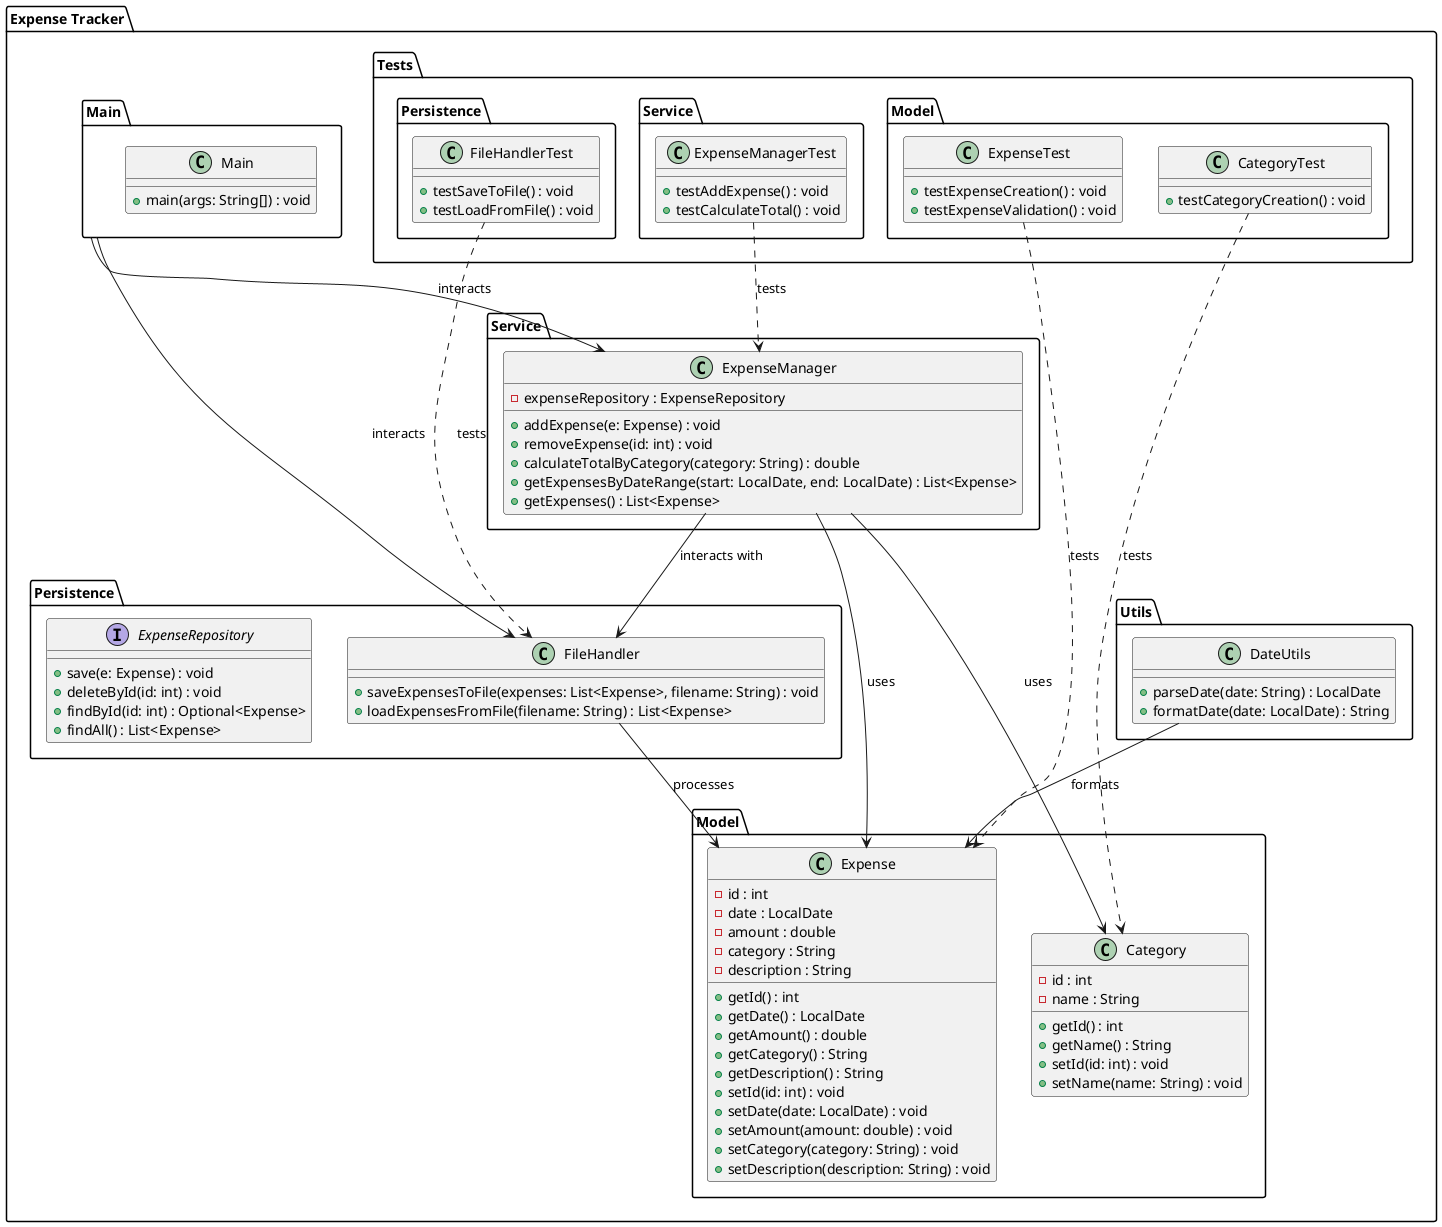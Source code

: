 @startuml

package "Expense Tracker" {

    package "Model" {
        class Expense {
            - id : int
            - date : LocalDate
            - amount : double
            - category : String
            - description : String
            + getId() : int
            + getDate() : LocalDate
            + getAmount() : double
            + getCategory() : String
            + getDescription() : String
            + setId(id: int) : void
            + setDate(date: LocalDate) : void
            + setAmount(amount: double) : void
            + setCategory(category: String) : void
            + setDescription(description: String) : void
        }

        class Category {
            - id : int
            - name : String
            + getId() : int
            + getName() : String
            + setId(id: int) : void
            + setName(name: String) : void
        }
    }

    package "Service" {
        class ExpenseManager {
            - expenseRepository : ExpenseRepository
            + addExpense(e: Expense) : void
            + removeExpense(id: int) : void
            + calculateTotalByCategory(category: String) : double
            + getExpensesByDateRange(start: LocalDate, end: LocalDate) : List<Expense>
            + getExpenses() : List<Expense>
        }
    }

    package "Persistence" {
        class FileHandler {
            + saveExpensesToFile(expenses: List<Expense>, filename: String) : void
            + loadExpensesFromFile(filename: String) : List<Expense>
        }

        interface ExpenseRepository {
            + save(e: Expense) : void
            + deleteById(id: int) : void
            + findById(id: int) : Optional<Expense>
            + findAll() : List<Expense>
        }
    }

    package "Utils" {
        class DateUtils {
            + parseDate(date: String) : LocalDate
            + formatDate(date: LocalDate) : String
        }
    }

    package "Tests" {
        package "Model" {
            class ExpenseTest {
                + testExpenseCreation() : void
                + testExpenseValidation() : void
            }
            class CategoryTest {
                + testCategoryCreation() : void
            }
        }

        package "Service" {
            class ExpenseManagerTest {
                + testAddExpense() : void
                + testCalculateTotal() : void
            }
        }

        package "Persistence" {
            class FileHandlerTest {
                + testSaveToFile() : void
                + testLoadFromFile() : void
            }
        }
    }

    package "Main" {
        class Main {
            + main(args: String[]) : void
        }
    }

    Main --> ExpenseManager : interacts
    Main --> FileHandler : interacts
    ExpenseManager --> Expense : uses
    ExpenseManager --> Category : uses
    ExpenseManager --> FileHandler : interacts with
    FileHandler --> Expense : processes
    DateUtils --> Expense : formats

    ExpenseTest ..> Expense : tests
    CategoryTest ..> Category : tests
    ExpenseManagerTest ..> ExpenseManager : tests
    FileHandlerTest ..> FileHandler : tests
}

@enduml
